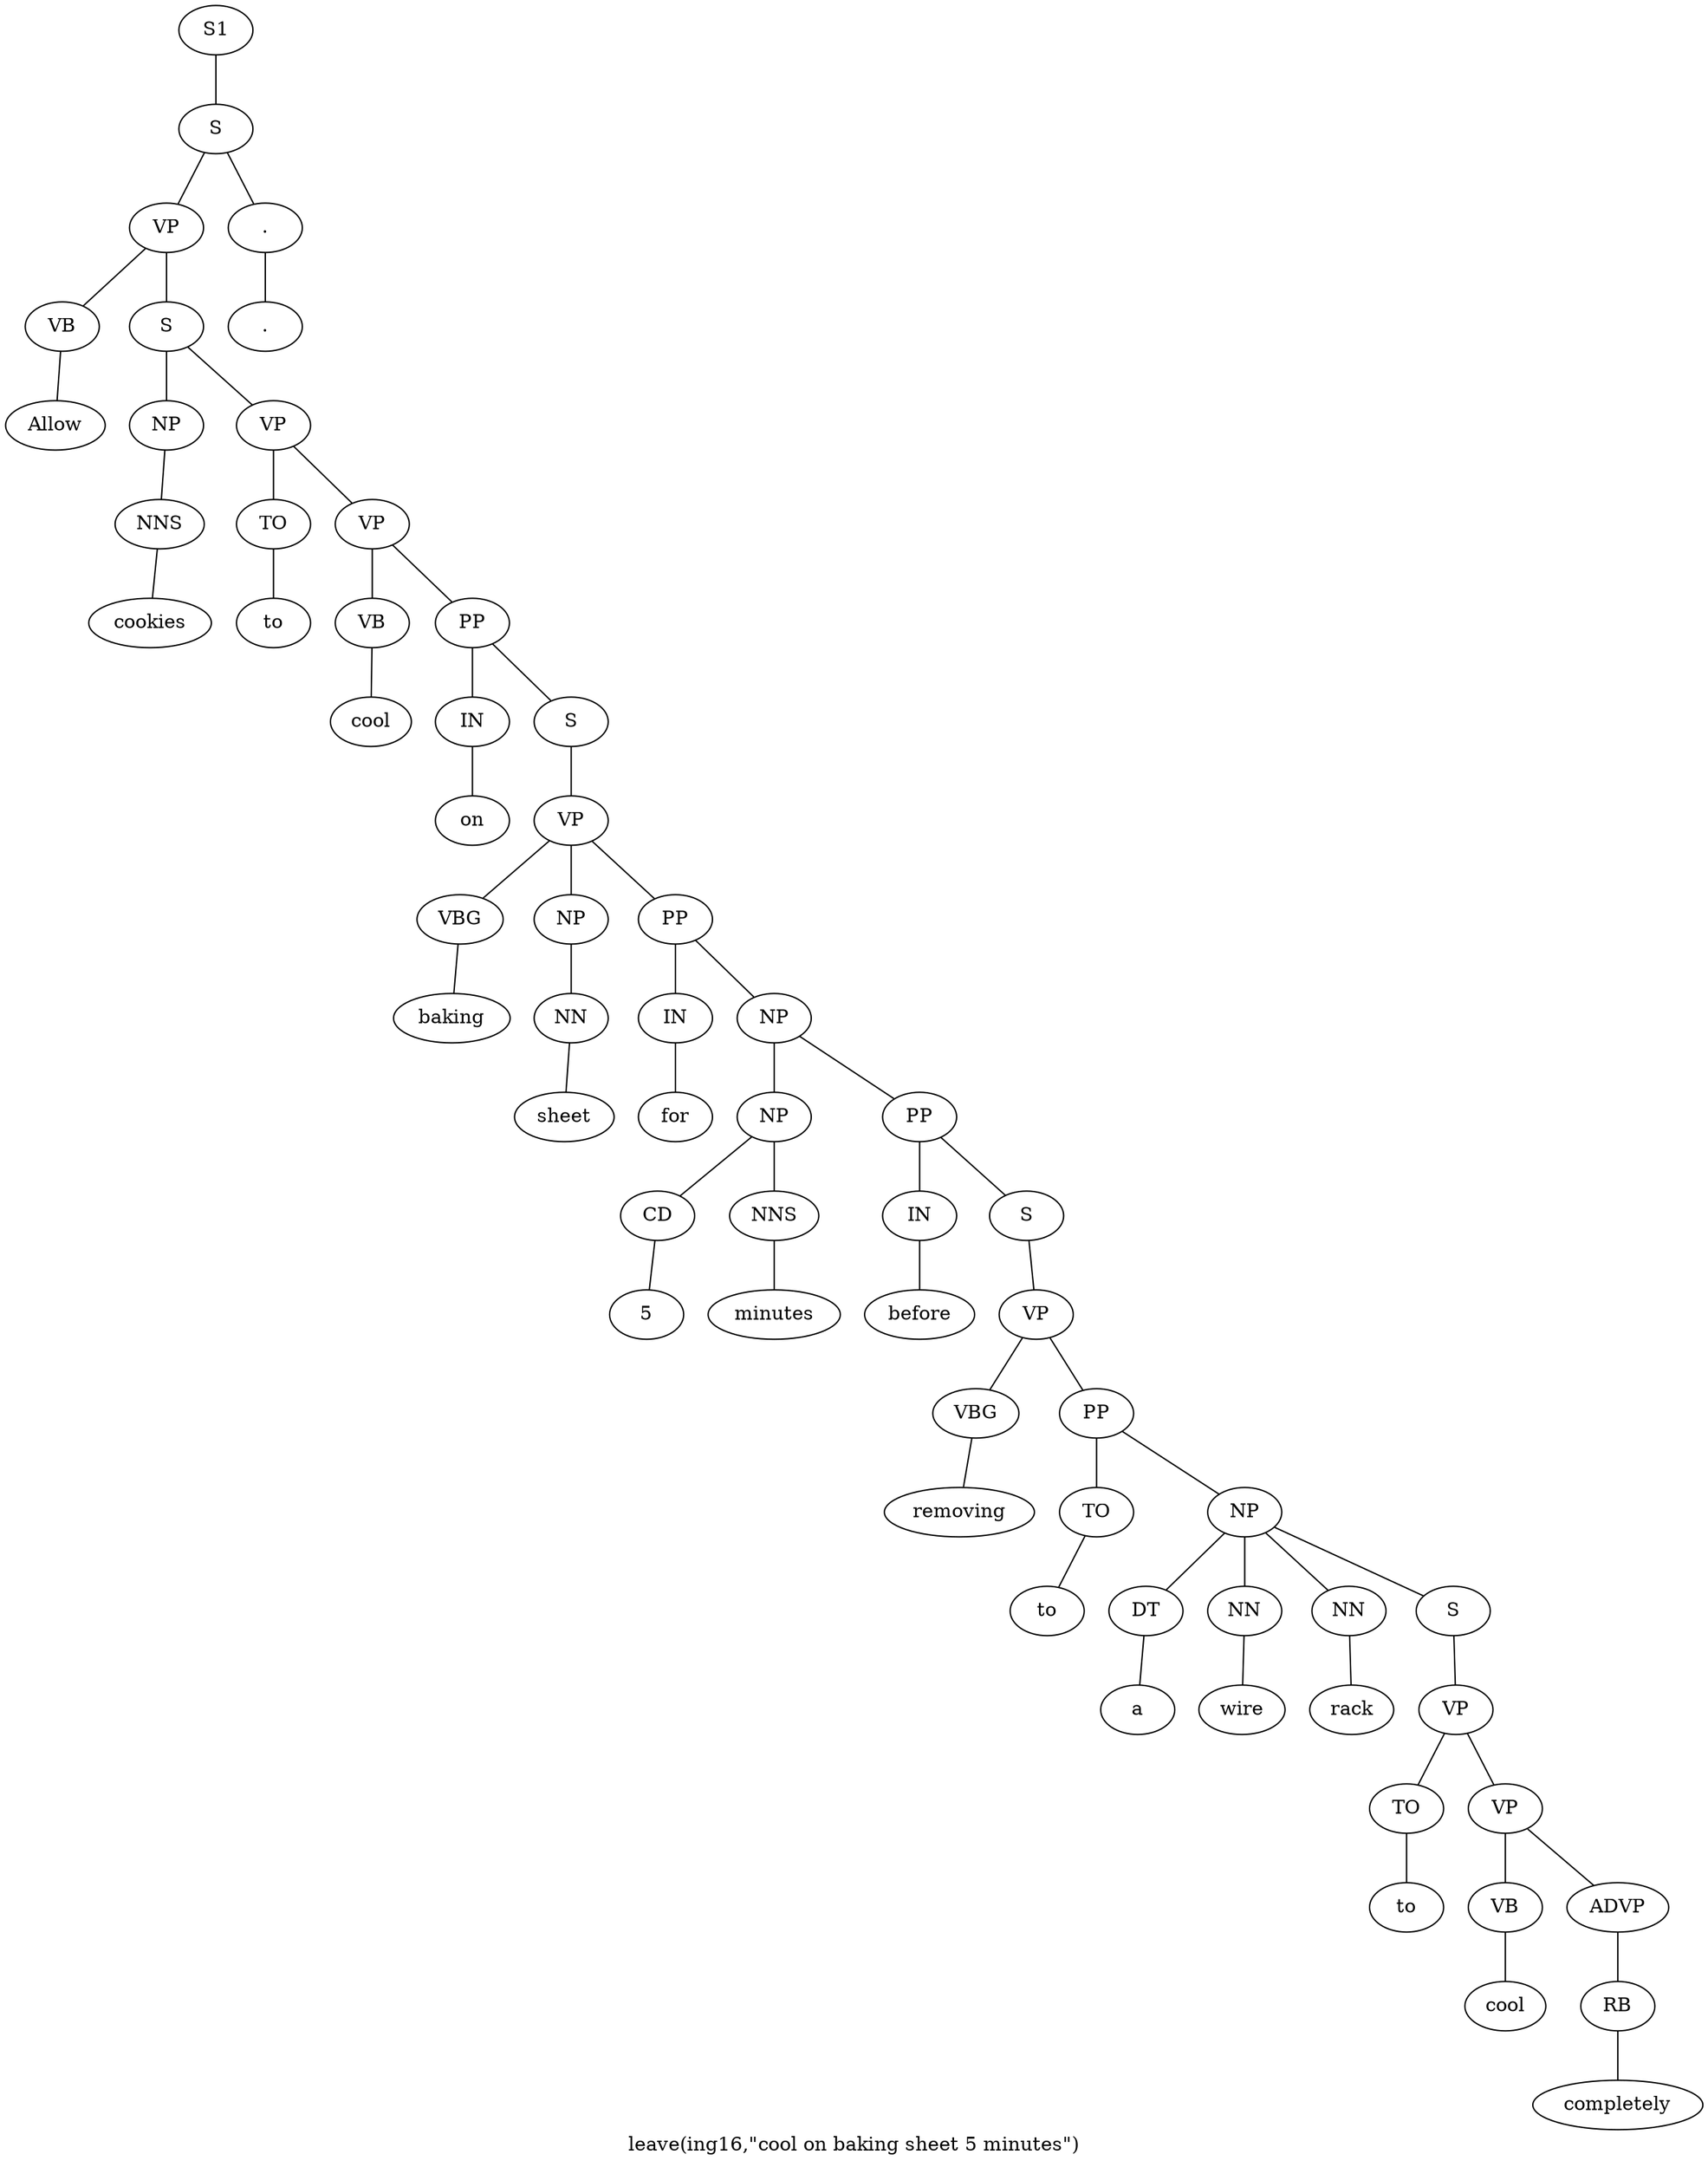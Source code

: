 graph SyntaxGraph {
	label = "leave(ing16,\"cool on baking sheet 5 minutes\")";
	Node0 [label="S1"];
	Node1 [label="S"];
	Node2 [label="VP"];
	Node3 [label="VB"];
	Node4 [label="Allow"];
	Node5 [label="S"];
	Node6 [label="NP"];
	Node7 [label="NNS"];
	Node8 [label="cookies"];
	Node9 [label="VP"];
	Node10 [label="TO"];
	Node11 [label="to"];
	Node12 [label="VP"];
	Node13 [label="VB"];
	Node14 [label="cool"];
	Node15 [label="PP"];
	Node16 [label="IN"];
	Node17 [label="on"];
	Node18 [label="S"];
	Node19 [label="VP"];
	Node20 [label="VBG"];
	Node21 [label="baking"];
	Node22 [label="NP"];
	Node23 [label="NN"];
	Node24 [label="sheet"];
	Node25 [label="PP"];
	Node26 [label="IN"];
	Node27 [label="for"];
	Node28 [label="NP"];
	Node29 [label="NP"];
	Node30 [label="CD"];
	Node31 [label="5"];
	Node32 [label="NNS"];
	Node33 [label="minutes"];
	Node34 [label="PP"];
	Node35 [label="IN"];
	Node36 [label="before"];
	Node37 [label="S"];
	Node38 [label="VP"];
	Node39 [label="VBG"];
	Node40 [label="removing"];
	Node41 [label="PP"];
	Node42 [label="TO"];
	Node43 [label="to"];
	Node44 [label="NP"];
	Node45 [label="DT"];
	Node46 [label="a"];
	Node47 [label="NN"];
	Node48 [label="wire"];
	Node49 [label="NN"];
	Node50 [label="rack"];
	Node51 [label="S"];
	Node52 [label="VP"];
	Node53 [label="TO"];
	Node54 [label="to"];
	Node55 [label="VP"];
	Node56 [label="VB"];
	Node57 [label="cool"];
	Node58 [label="ADVP"];
	Node59 [label="RB"];
	Node60 [label="completely"];
	Node61 [label="."];
	Node62 [label="."];

	Node0 -- Node1;
	Node1 -- Node2;
	Node1 -- Node61;
	Node2 -- Node3;
	Node2 -- Node5;
	Node3 -- Node4;
	Node5 -- Node6;
	Node5 -- Node9;
	Node6 -- Node7;
	Node7 -- Node8;
	Node9 -- Node10;
	Node9 -- Node12;
	Node10 -- Node11;
	Node12 -- Node13;
	Node12 -- Node15;
	Node13 -- Node14;
	Node15 -- Node16;
	Node15 -- Node18;
	Node16 -- Node17;
	Node18 -- Node19;
	Node19 -- Node20;
	Node19 -- Node22;
	Node19 -- Node25;
	Node20 -- Node21;
	Node22 -- Node23;
	Node23 -- Node24;
	Node25 -- Node26;
	Node25 -- Node28;
	Node26 -- Node27;
	Node28 -- Node29;
	Node28 -- Node34;
	Node29 -- Node30;
	Node29 -- Node32;
	Node30 -- Node31;
	Node32 -- Node33;
	Node34 -- Node35;
	Node34 -- Node37;
	Node35 -- Node36;
	Node37 -- Node38;
	Node38 -- Node39;
	Node38 -- Node41;
	Node39 -- Node40;
	Node41 -- Node42;
	Node41 -- Node44;
	Node42 -- Node43;
	Node44 -- Node45;
	Node44 -- Node47;
	Node44 -- Node49;
	Node44 -- Node51;
	Node45 -- Node46;
	Node47 -- Node48;
	Node49 -- Node50;
	Node51 -- Node52;
	Node52 -- Node53;
	Node52 -- Node55;
	Node53 -- Node54;
	Node55 -- Node56;
	Node55 -- Node58;
	Node56 -- Node57;
	Node58 -- Node59;
	Node59 -- Node60;
	Node61 -- Node62;
}